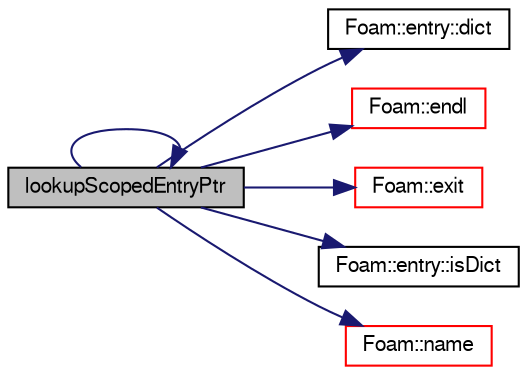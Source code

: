 digraph "lookupScopedEntryPtr"
{
  bgcolor="transparent";
  edge [fontname="FreeSans",fontsize="10",labelfontname="FreeSans",labelfontsize="10"];
  node [fontname="FreeSans",fontsize="10",shape=record];
  rankdir="LR";
  Node1 [label="lookupScopedEntryPtr",height=0.2,width=0.4,color="black", fillcolor="grey75", style="filled" fontcolor="black"];
  Node1 -> Node2 [color="midnightblue",fontsize="10",style="solid",fontname="FreeSans"];
  Node2 [label="Foam::entry::dict",height=0.2,width=0.4,color="black",URL="$a00638.html#abd246c36ef3a3776f7d6e517dc9621af",tooltip="Return dictionary if this entry is a dictionary. "];
  Node1 -> Node3 [color="midnightblue",fontsize="10",style="solid",fontname="FreeSans"];
  Node3 [label="Foam::endl",height=0.2,width=0.4,color="red",URL="$a10237.html#a2db8fe02a0d3909e9351bb4275b23ce4",tooltip="Add newline and flush stream. "];
  Node1 -> Node4 [color="midnightblue",fontsize="10",style="solid",fontname="FreeSans"];
  Node4 [label="Foam::exit",height=0.2,width=0.4,color="red",URL="$a10237.html#a06ca7250d8e89caf05243ec094843642"];
  Node1 -> Node5 [color="midnightblue",fontsize="10",style="solid",fontname="FreeSans"];
  Node5 [label="Foam::entry::isDict",height=0.2,width=0.4,color="black",URL="$a00638.html#aabe4453aa5aff1bb53c34ceda451eac7",tooltip="Return true if this entry is a dictionary. "];
  Node1 -> Node1 [color="midnightblue",fontsize="10",style="solid",fontname="FreeSans"];
  Node1 -> Node6 [color="midnightblue",fontsize="10",style="solid",fontname="FreeSans"];
  Node6 [label="Foam::name",height=0.2,width=0.4,color="red",URL="$a10237.html#adcb0df2bd4953cb6bb390272d8263c3a",tooltip="Return a string representation of a complex. "];
}
